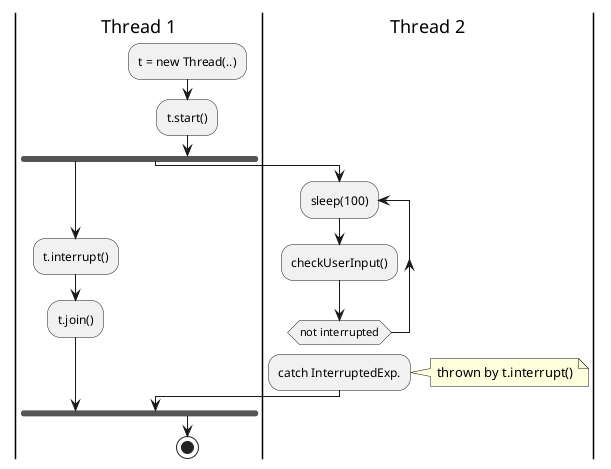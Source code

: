 @startuml
| Thread 1 |
:t = new Thread(..);
:t.start();
fork
:t.interrupt();
:t.join();
| Thread 2 |
forkagain
repeat :sleep(100);
:checkUserInput();
repeat while (not interrupted)
detach

| Thread 2 |
:catch InterruptedExp.;
note right: thrown by t.interrupt()

| Thread 1 |
endfork
stop
@enduml

